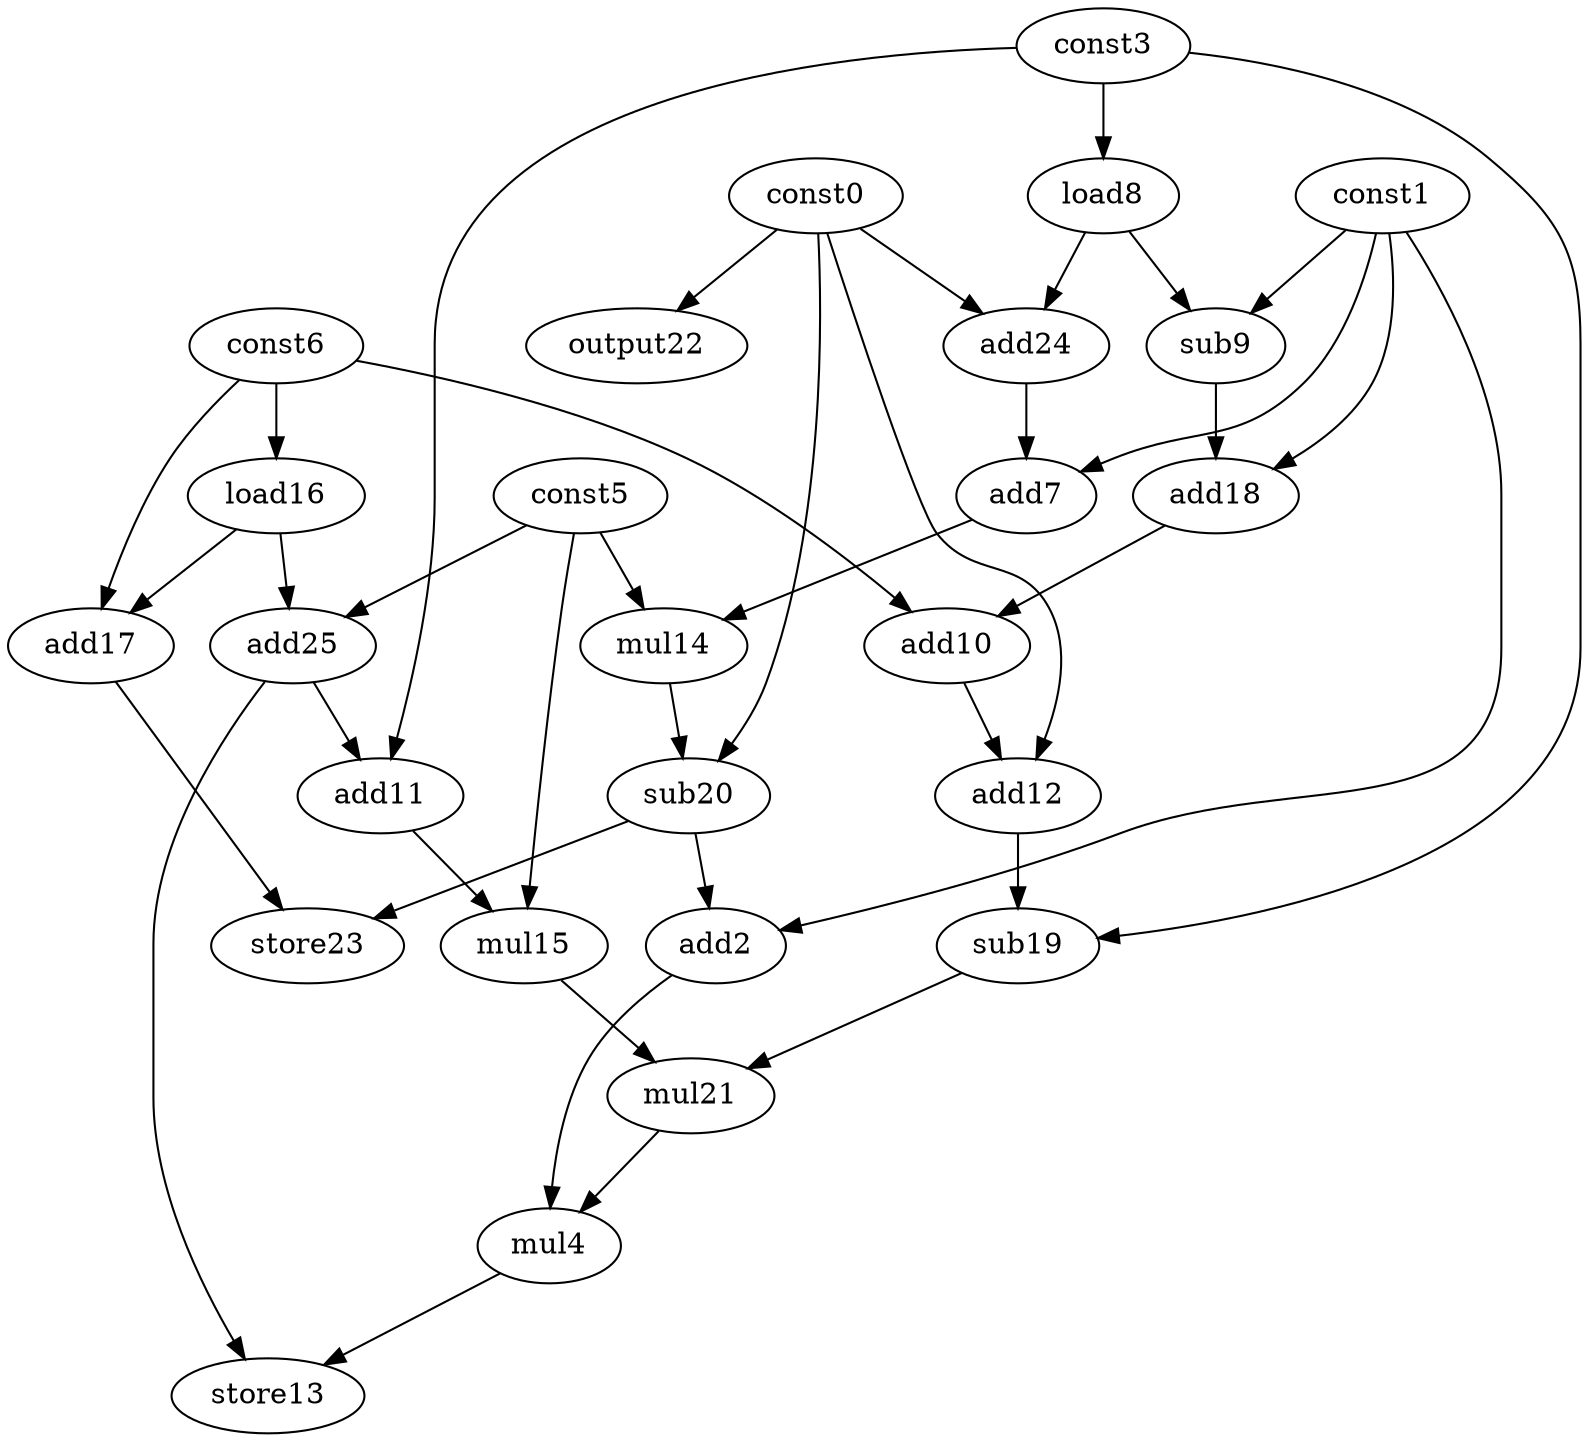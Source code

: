 digraph G { 
const0[opcode=const]; 
const1[opcode=const]; 
add2[opcode=add]; 
const3[opcode=const]; 
mul4[opcode=mul]; 
const5[opcode=const]; 
const6[opcode=const]; 
add7[opcode=add]; 
load8[opcode=load]; 
sub9[opcode=sub]; 
add10[opcode=add]; 
add11[opcode=add]; 
add12[opcode=add]; 
store13[opcode=store]; 
mul14[opcode=mul]; 
mul15[opcode=mul]; 
load16[opcode=load]; 
add17[opcode=add]; 
add18[opcode=add]; 
sub19[opcode=sub]; 
sub20[opcode=sub]; 
mul21[opcode=mul]; 
output22[opcode=output]; 
store23[opcode=store]; 
add24[opcode=add]; 
add25[opcode=add]; 
const3->load8[operand=0];
const6->load16[operand=0];
const0->output22[operand=0];
load8->sub9[operand=0];
const1->sub9[operand=1];
load16->add17[operand=0];
const6->add17[operand=1];
load8->add24[operand=0];
const0->add24[operand=1];
load16->add25[operand=0];
const5->add25[operand=1];
add24->add7[operand=0];
const1->add7[operand=1];
add25->add11[operand=0];
const3->add11[operand=1];
const1->add18[operand=0];
sub9->add18[operand=1];
add18->add10[operand=0];
const6->add10[operand=1];
const5->mul14[operand=0];
add7->mul14[operand=1];
add11->mul15[operand=0];
const5->mul15[operand=1];
const0->add12[operand=0];
add10->add12[operand=1];
const0->sub20[operand=0];
mul14->sub20[operand=1];
const1->add2[operand=0];
sub20->add2[operand=1];
const3->sub19[operand=0];
add12->sub19[operand=1];
add17->store23[operand=0];
sub20->store23[operand=1];
sub19->mul21[operand=0];
mul15->mul21[operand=1];
add2->mul4[operand=0];
mul21->mul4[operand=1];
add25->store13[operand=0];
mul4->store13[operand=1];
}
